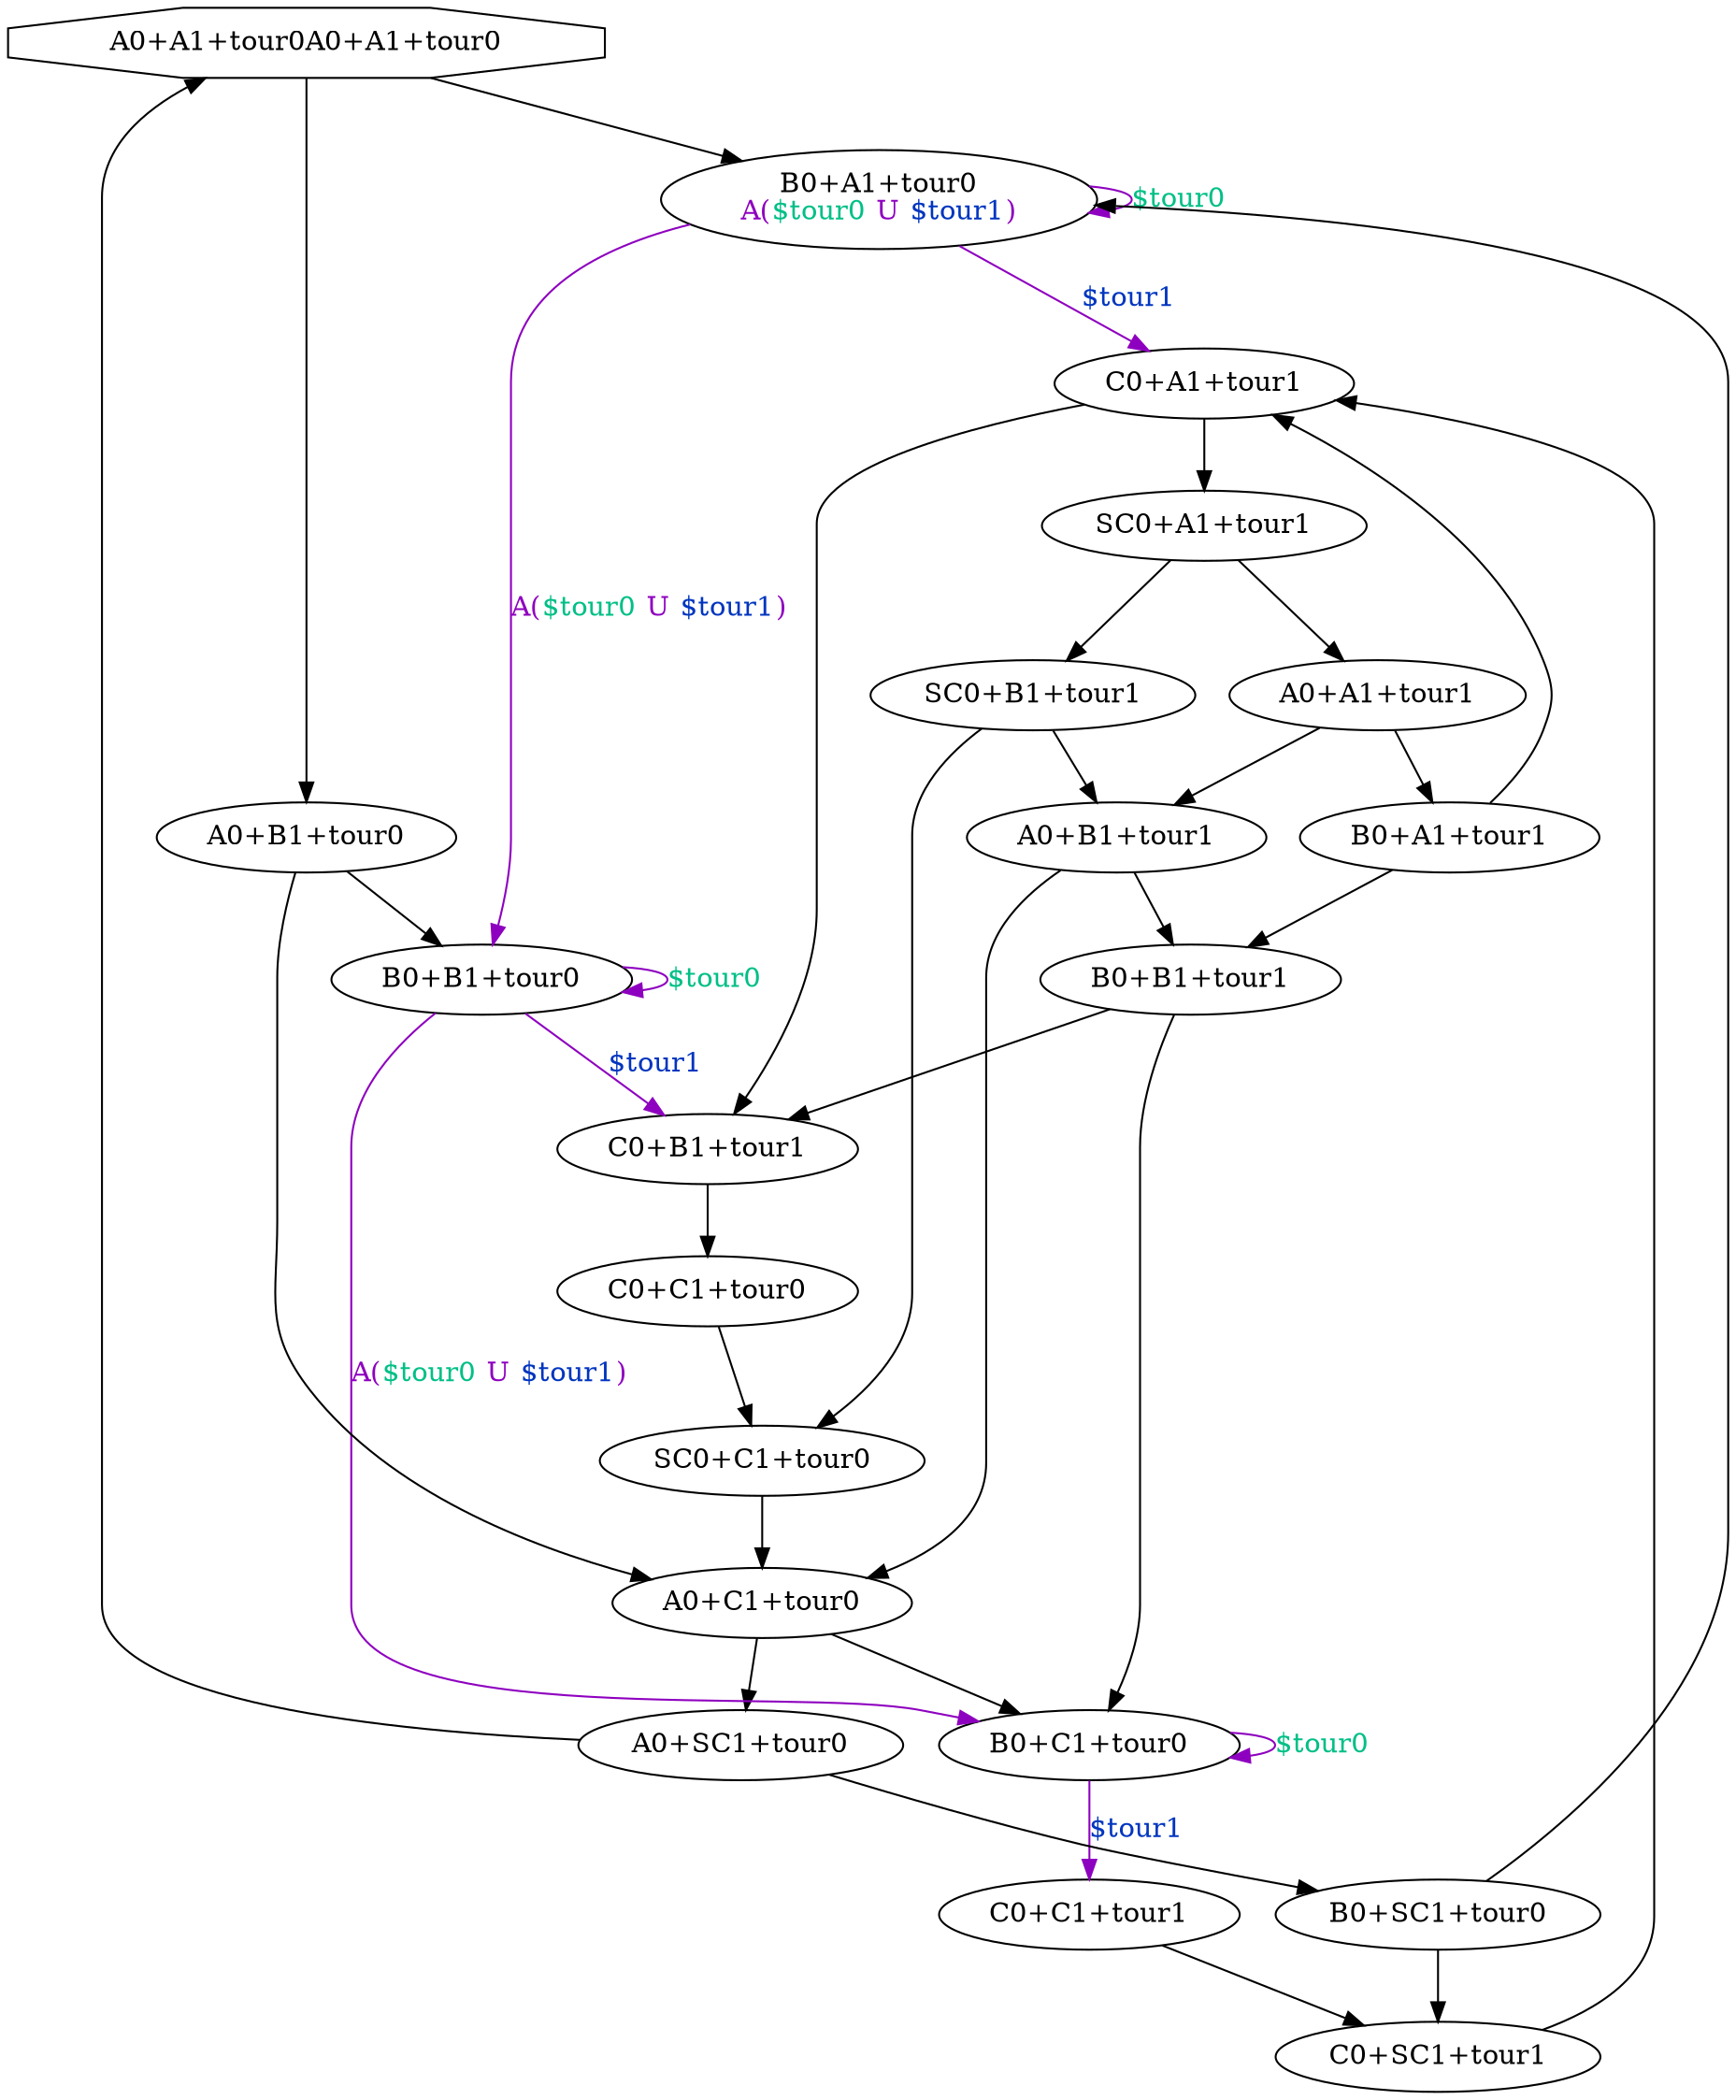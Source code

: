 digraph system {
N0 [label=<A0+A1+tour0A0+A1+tour0>,shape=octagon]
N1 [label=<B0+A1+tour0<BR/><FONT COLOR="0.7899998 1 0.75">A(<FONT COLOR="0.44999975 1 0.75">$tour0</FONT> U <FONT COLOR="0.61999977 1 0.75">$tour1</FONT>)</FONT>>]
N2 [label=<C0+A1+tour1>]
N3 [label=<SC0+A1+tour1>]
N4 [label=<A0+A1+tour1>]
N5 [label=<B0+A1+tour1>]
N6 [label=<B0+B1+tour1>]
N7 [label=<C0+B1+tour1>]
N8 [label=<C0+C1+tour0>]
N9 [label=<SC0+C1+tour0>]
N10 [label=<A0+C1+tour0>]
N11 [label=<B0+C1+tour0>]
N12 [label=<C0+C1+tour1>]
N13 [label=<C0+SC1+tour1>]
N14 [label=<A0+SC1+tour0>]
N15 [label=<B0+SC1+tour0>]
N16 [label=<A0+B1+tour1>]
N17 [label=<SC0+B1+tour1>]
N18 [label=<B0+B1+tour0>]
N19 [label=<A0+B1+tour0>]
N0 -> N1
N0 -> N19
N2 -> N3
N2 -> N7
N3 -> N4
N3 -> N17
N4 -> N5
N4 -> N16
N5 -> N2
N5 -> N6
N6 -> N7
N6 -> N11
N7 -> N8
N8 -> N9
N9 -> N10
N10 -> N11
N10 -> N14
N12 -> N13
N13 -> N2
N14 -> N15
N14 -> N0
N15 -> N13
N15 -> N1
N16 -> N6
N16 -> N10
N17 -> N16
N17 -> N9
N19 -> N18
N19 -> N10
N1 -> N18 [color="0.7899998 1 0.75",label=<<FONT COLOR="0.7899998 1 0.75">A(<FONT COLOR="0.44999975 1 0.75">$tour0</FONT> U <FONT COLOR="0.61999977 1 0.75">$tour1</FONT>)</FONT>>]
N18 -> N11 [color="0.7899998 1 0.75",label=<<FONT COLOR="0.7899998 1 0.75">A(<FONT COLOR="0.44999975 1 0.75">$tour0</FONT> U <FONT COLOR="0.61999977 1 0.75">$tour1</FONT>)</FONT>>]
N1 -> N2 [color="0.7899998 1 0.75",label=<<FONT COLOR="0.61999977 1 0.75">$tour1</FONT>>]
N1 -> N1 [color="0.7899998 1 0.75",label=<<FONT COLOR="0.44999975 1 0.75">$tour0</FONT>>]
N11 -> N12 [color="0.7899998 1 0.75",label=<<FONT COLOR="0.61999977 1 0.75">$tour1</FONT>>]
N18 -> N7 [color="0.7899998 1 0.75",label=<<FONT COLOR="0.61999977 1 0.75">$tour1</FONT>>]
N11 -> N11 [color="0.7899998 1 0.75",label=<<FONT COLOR="0.44999975 1 0.75">$tour0</FONT>>]
N18 -> N18 [color="0.7899998 1 0.75",label=<<FONT COLOR="0.44999975 1 0.75">$tour0</FONT>>]
}
